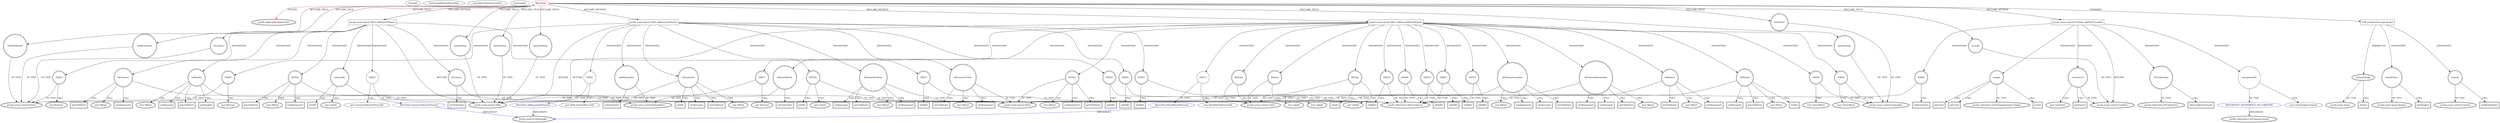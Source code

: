 digraph {
baseInfo[graphId=4857,category="extension_graph",isAnonymous=false,possibleRelation=true]
frameworkRelatedTypesInfo[0="javafx.application.Application"]
possibleCollaborationsInfo[0="4857~CLIENT_METHOD_DECLARATION-INSTANTIATION-~javafx.application.Application ~javafx.event.EventHandler ~false~false",1="4857~CLIENT_METHOD_DECLARATION-INSTANTIATION-~javafx.application.Application ~javafx.collections.ListChangeListener ~false~true"]
locationInfo[projectName="yamin-elmakis-IronDome2",filePath="/yamin-elmakis-IronDome2/IronDome2-master/IronDome2Client/src/WarClient.java",contextSignature="WarClient",graphId="4857"]
0[label="WarClient",vertexType="ROOT_CLIENT_CLASS_DECLARATION",isFrameworkType=false,color=red]
1[label="javafx.application.Application",vertexType="FRAMEWORK_CLASS_TYPE",isFrameworkType=true,peripheries=2]
2[label="bAddLauncher",vertexType="FIELD_DECLARATION",isFrameworkType=true,peripheries=2,shape=circle]
3[label="javafx.scene.control.Button",vertexType="FRAMEWORK_CLASS_TYPE",isFrameworkType=true,peripheries=2]
4[label="bConnect",vertexType="FIELD_DECLARATION",isFrameworkType=true,peripheries=2,shape=circle]
6[label="bShootMissile",vertexType="FIELD_DECLARATION",isFrameworkType=true,peripheries=2,shape=circle]
8[label="console",vertexType="FIELD_DECLARATION",isFrameworkType=true,peripheries=2,shape=circle]
9[label="javafx.scene.control.ListView",vertexType="FRAMEWORK_CLASS_TYPE",isFrameworkType=true,peripheries=2]
10[label="destinations",vertexType="FIELD_DECLARATION",isFrameworkType=true,peripheries=2,shape=circle]
11[label="javafx.scene.control.ChoiceBox",vertexType="FRAMEWORK_CLASS_TYPE",isFrameworkType=true,peripheries=2]
12[label="headerPane",vertexType="FIELD_DECLARATION",isFrameworkType=true,peripheries=2,shape=circle]
13[label="javafx.scene.layout.VBox",vertexType="FRAMEWORK_CLASS_TYPE",isFrameworkType=true,peripheries=2]
14[label="launcherPane",vertexType="FIELD_DECLARATION",isFrameworkType=true,peripheries=2,shape=circle]
16[label="launchers",vertexType="FIELD_DECLARATION",isFrameworkType=true,peripheries=2,shape=circle]
18[label="missilePane",vertexType="FIELD_DECLARATION",isFrameworkType=true,peripheries=2,shape=circle]
20[label="void start(javafx.stage.Stage)",vertexType="OVERRIDING_METHOD_DECLARATION",isFrameworkType=false,shape=box]
21[label="primaryStage",vertexType="PARAMETER_DECLARATION",isFrameworkType=true,peripheries=2]
22[label="javafx.stage.Stage",vertexType="FRAMEWORK_CLASS_TYPE",isFrameworkType=true,peripheries=2]
24[label="show()",vertexType="INSIDE_CALL",isFrameworkType=true,peripheries=2,shape=box]
25[label="headerPane",vertexType="VARIABLE_EXPRESION",isFrameworkType=true,peripheries=2,shape=circle]
27[label="javafx.scene.layout.Region",vertexType="FRAMEWORK_CLASS_TYPE",isFrameworkType=true,peripheries=2]
26[label="getHeight()",vertexType="INSIDE_CALL",isFrameworkType=true,peripheries=2,shape=box]
28[label="console",vertexType="VARIABLE_EXPRESION",isFrameworkType=true,peripheries=2,shape=circle]
30[label="javafx.scene.control.Control",vertexType="FRAMEWORK_CLASS_TYPE",isFrameworkType=true,peripheries=2]
29[label="setMaxHeight()",vertexType="INSIDE_CALL",isFrameworkType=true,peripheries=2,shape=box]
59[label="javafx.scene.layout.VBox addHaederPane()",vertexType="CLIENT_METHOD_DECLARATION",isFrameworkType=false,shape=box]
62[label="mainLable",vertexType="VARIABLE_EXPRESION",isFrameworkType=true,peripheries=2,shape=circle]
63[label="javafx.scene.control.Label",vertexType="FRAMEWORK_CLASS_TYPE",isFrameworkType=true,peripheries=2]
61[label="new Label()",vertexType="CONSTRUCTOR_CALL",isFrameworkType=true,peripheries=2]
65[label="setId()",vertexType="INSIDE_CALL",isFrameworkType=true,peripheries=2,shape=box]
67[label="hbTitle",vertexType="VARIABLE_EXPRESION",isFrameworkType=true,peripheries=2,shape=circle]
68[label="javafx.scene.layout.HBox",vertexType="FRAMEWORK_CLASS_TYPE",isFrameworkType=true,peripheries=2]
66[label="new HBox()",vertexType="CONSTRUCTOR_CALL",isFrameworkType=true,peripheries=2]
70[label="setAlignment()",vertexType="INSIDE_CALL",isFrameworkType=true,peripheries=2,shape=box]
72[label="getChildren()",vertexType="INSIDE_CALL",isFrameworkType=true,peripheries=2,shape=box]
74[label="VAR19",vertexType="VARIABLE_EXPRESION",isFrameworkType=true,peripheries=2,shape=circle]
73[label="new Button()",vertexType="CONSTRUCTOR_CALL",isFrameworkType=true,peripheries=2]
76[label="bConnect",vertexType="VARIABLE_EXPRESION",isFrameworkType=true,peripheries=2,shape=circle]
78[label="javafx.scene.control.ButtonBase",vertexType="FRAMEWORK_CLASS_TYPE",isFrameworkType=true,peripheries=2]
77[label="setOnAction()",vertexType="INSIDE_CALL",isFrameworkType=true,peripheries=2,shape=box]
80[label="VAR21",vertexType="VARIABLE_EXPRESION",isFrameworkType=false,shape=circle]
81[label="WarClient.ConnectToServerPressed",vertexType="REFERENCE_CLIENT_CLASS_DECLARATION",isFrameworkType=false,color=blue]
82[label="javafx.event.EventHandler",vertexType="FRAMEWORK_INTERFACE_TYPE",isFrameworkType=true,peripheries=2]
79[label="new ConnectToServerPressed()",vertexType="CONSTRUCTOR_CALL",isFrameworkType=false]
84[label="hbConnect",vertexType="VARIABLE_EXPRESION",isFrameworkType=true,peripheries=2,shape=circle]
83[label="new HBox()",vertexType="CONSTRUCTOR_CALL",isFrameworkType=true,peripheries=2]
87[label="setAlignment()",vertexType="INSIDE_CALL",isFrameworkType=true,peripheries=2,shape=box]
89[label="getChildren()",vertexType="INSIDE_CALL",isFrameworkType=true,peripheries=2,shape=box]
91[label="vbHeader",vertexType="VARIABLE_EXPRESION",isFrameworkType=true,peripheries=2,shape=circle]
90[label="new VBox()",vertexType="CONSTRUCTOR_CALL",isFrameworkType=true,peripheries=2]
94[label="setSpacing()",vertexType="INSIDE_CALL",isFrameworkType=true,peripheries=2,shape=box]
95[label="VAR27",vertexType="VARIABLE_EXPRESION",isFrameworkType=true,peripheries=2,shape=circle]
97[label="javafx.collections.ObservableList",vertexType="FRAMEWORK_INTERFACE_TYPE",isFrameworkType=true,peripheries=2]
96[label="addAll()",vertexType="INSIDE_CALL",isFrameworkType=true,peripheries=2,shape=box]
99[label="getChildren()",vertexType="INSIDE_CALL",isFrameworkType=true,peripheries=2,shape=box]
101[label="getHeight()",vertexType="INSIDE_CALL",isFrameworkType=true,peripheries=2,shape=box]
102[label="javafx.scene.layout.VBox addLauncherPane()",vertexType="CLIENT_METHOD_DECLARATION",isFrameworkType=false,shape=box]
105[label="hbLauncherTitle",vertexType="VARIABLE_EXPRESION",isFrameworkType=true,peripheries=2,shape=circle]
104[label="new HBox()",vertexType="CONSTRUCTOR_CALL",isFrameworkType=true,peripheries=2]
108[label="setAlignment()",vertexType="INSIDE_CALL",isFrameworkType=true,peripheries=2,shape=box]
110[label="lblTitle",vertexType="VARIABLE_EXPRESION",isFrameworkType=true,peripheries=2,shape=circle]
109[label="new Label()",vertexType="CONSTRUCTOR_CALL",isFrameworkType=true,peripheries=2]
113[label="setId()",vertexType="INSIDE_CALL",isFrameworkType=true,peripheries=2,shape=box]
114[label="VAR34",vertexType="VARIABLE_EXPRESION",isFrameworkType=true,peripheries=2,shape=circle]
115[label="addAll()",vertexType="INSIDE_CALL",isFrameworkType=true,peripheries=2,shape=box]
118[label="getChildren()",vertexType="INSIDE_CALL",isFrameworkType=true,peripheries=2,shape=box]
120[label="hbLauncherState",vertexType="VARIABLE_EXPRESION",isFrameworkType=true,peripheries=2,shape=circle]
119[label="new HBox()",vertexType="CONSTRUCTOR_CALL",isFrameworkType=true,peripheries=2]
123[label="setAlignment()",vertexType="INSIDE_CALL",isFrameworkType=true,peripheries=2,shape=box]
125[label="setSpacing()",vertexType="INSIDE_CALL",isFrameworkType=true,peripheries=2,shape=box]
127[label="VAR39",vertexType="VARIABLE_EXPRESION",isFrameworkType=true,peripheries=2,shape=circle]
126[label="new Button()",vertexType="CONSTRUCTOR_CALL",isFrameworkType=true,peripheries=2]
129[label="bAddLauncher",vertexType="VARIABLE_EXPRESION",isFrameworkType=true,peripheries=2,shape=circle]
130[label="setOnAction()",vertexType="INSIDE_CALL",isFrameworkType=true,peripheries=2,shape=box]
133[label="VAR41",vertexType="VARIABLE_EXPRESION",isFrameworkType=false,shape=circle]
134[label="WarClient.AddLauncherPressed",vertexType="REFERENCE_CLIENT_CLASS_DECLARATION",isFrameworkType=false,color=blue]
132[label="new AddLauncherPressed()",vertexType="CONSTRUCTOR_CALL",isFrameworkType=false]
136[label="VAR42",vertexType="VARIABLE_EXPRESION",isFrameworkType=true,peripheries=2,shape=circle]
137[label="addAll()",vertexType="INSIDE_CALL",isFrameworkType=true,peripheries=2,shape=box]
140[label="getChildren()",vertexType="INSIDE_CALL",isFrameworkType=true,peripheries=2,shape=box]
142[label="vbLauncher",vertexType="VARIABLE_EXPRESION",isFrameworkType=true,peripheries=2,shape=circle]
141[label="new VBox()",vertexType="CONSTRUCTOR_CALL",isFrameworkType=true,peripheries=2]
145[label="setId()",vertexType="INSIDE_CALL",isFrameworkType=true,peripheries=2,shape=box]
147[label="setSpacing()",vertexType="INSIDE_CALL",isFrameworkType=true,peripheries=2,shape=box]
148[label="VAR47",vertexType="VARIABLE_EXPRESION",isFrameworkType=true,peripheries=2,shape=circle]
149[label="addAll()",vertexType="INSIDE_CALL",isFrameworkType=true,peripheries=2,shape=box]
152[label="getChildren()",vertexType="INSIDE_CALL",isFrameworkType=true,peripheries=2,shape=box]
153[label="javafx.scene.layout.VBox addLaunchMissilePane()",vertexType="CLIENT_METHOD_DECLARATION",isFrameworkType=false,shape=box]
156[label="hbTitle",vertexType="VARIABLE_EXPRESION",isFrameworkType=true,peripheries=2,shape=circle]
155[label="new HBox()",vertexType="CONSTRUCTOR_CALL",isFrameworkType=true,peripheries=2]
159[label="setAlignment()",vertexType="INSIDE_CALL",isFrameworkType=true,peripheries=2,shape=box]
161[label="lblTitle",vertexType="VARIABLE_EXPRESION",isFrameworkType=true,peripheries=2,shape=circle]
160[label="new Label()",vertexType="CONSTRUCTOR_CALL",isFrameworkType=true,peripheries=2]
164[label="setId()",vertexType="INSIDE_CALL",isFrameworkType=true,peripheries=2,shape=box]
165[label="VAR53",vertexType="VARIABLE_EXPRESION",isFrameworkType=true,peripheries=2,shape=circle]
166[label="addAll()",vertexType="INSIDE_CALL",isFrameworkType=true,peripheries=2,shape=box]
169[label="getChildren()",vertexType="INSIDE_CALL",isFrameworkType=true,peripheries=2,shape=box]
171[label="hbChooseLauncher",vertexType="VARIABLE_EXPRESION",isFrameworkType=true,peripheries=2,shape=circle]
170[label="new HBox()",vertexType="CONSTRUCTOR_CALL",isFrameworkType=true,peripheries=2]
174[label="setAlignment()",vertexType="INSIDE_CALL",isFrameworkType=true,peripheries=2,shape=box]
176[label="setSpacing()",vertexType="INSIDE_CALL",isFrameworkType=true,peripheries=2,shape=box]
178[label="lblState",vertexType="VARIABLE_EXPRESION",isFrameworkType=true,peripheries=2,shape=circle]
177[label="new Label()",vertexType="CONSTRUCTOR_CALL",isFrameworkType=true,peripheries=2]
181[label="VAR59",vertexType="VARIABLE_EXPRESION",isFrameworkType=true,peripheries=2,shape=circle]
180[label="new ChoiceBox()",vertexType="CONSTRUCTOR_CALL",isFrameworkType=true,peripheries=2]
183[label="VAR60",vertexType="VARIABLE_EXPRESION",isFrameworkType=true,peripheries=2,shape=circle]
184[label="addAll()",vertexType="INSIDE_CALL",isFrameworkType=true,peripheries=2,shape=box]
187[label="getChildren()",vertexType="INSIDE_CALL",isFrameworkType=true,peripheries=2,shape=box]
189[label="hbChooseDestination",vertexType="VARIABLE_EXPRESION",isFrameworkType=true,peripheries=2,shape=circle]
188[label="new HBox()",vertexType="CONSTRUCTOR_CALL",isFrameworkType=true,peripheries=2]
192[label="setAlignment()",vertexType="INSIDE_CALL",isFrameworkType=true,peripheries=2,shape=box]
194[label="setSpacing()",vertexType="INSIDE_CALL",isFrameworkType=true,peripheries=2,shape=box]
196[label="lblDest",vertexType="VARIABLE_EXPRESION",isFrameworkType=true,peripheries=2,shape=circle]
195[label="new Label()",vertexType="CONSTRUCTOR_CALL",isFrameworkType=true,peripheries=2]
199[label="VAR66",vertexType="VARIABLE_EXPRESION",isFrameworkType=true,peripheries=2,shape=circle]
198[label="new ChoiceBox()",vertexType="CONSTRUCTOR_CALL",isFrameworkType=true,peripheries=2]
201[label="VAR67",vertexType="VARIABLE_EXPRESION",isFrameworkType=true,peripheries=2,shape=circle]
202[label="addAll()",vertexType="INSIDE_CALL",isFrameworkType=true,peripheries=2,shape=box]
205[label="getChildren()",vertexType="INSIDE_CALL",isFrameworkType=true,peripheries=2,shape=box]
207[label="hbButton",vertexType="VARIABLE_EXPRESION",isFrameworkType=true,peripheries=2,shape=circle]
206[label="new HBox()",vertexType="CONSTRUCTOR_CALL",isFrameworkType=true,peripheries=2]
210[label="setAlignment()",vertexType="INSIDE_CALL",isFrameworkType=true,peripheries=2,shape=box]
212[label="VAR71",vertexType="VARIABLE_EXPRESION",isFrameworkType=true,peripheries=2,shape=circle]
211[label="new Button()",vertexType="CONSTRUCTOR_CALL",isFrameworkType=true,peripheries=2]
214[label="bShootMissile",vertexType="VARIABLE_EXPRESION",isFrameworkType=true,peripheries=2,shape=circle]
215[label="setOnAction()",vertexType="INSIDE_CALL",isFrameworkType=true,peripheries=2,shape=box]
218[label="VAR73",vertexType="VARIABLE_EXPRESION",isFrameworkType=false,shape=circle]
219[label="WarClient.ShootMissilePressed",vertexType="REFERENCE_CLIENT_CLASS_DECLARATION",isFrameworkType=false,color=blue]
217[label="new ShootMissilePressed()",vertexType="CONSTRUCTOR_CALL",isFrameworkType=false]
221[label="VAR74",vertexType="VARIABLE_EXPRESION",isFrameworkType=true,peripheries=2,shape=circle]
222[label="addAll()",vertexType="INSIDE_CALL",isFrameworkType=true,peripheries=2,shape=box]
225[label="getChildren()",vertexType="INSIDE_CALL",isFrameworkType=true,peripheries=2,shape=box]
227[label="vbMissile",vertexType="VARIABLE_EXPRESION",isFrameworkType=true,peripheries=2,shape=circle]
226[label="new VBox()",vertexType="CONSTRUCTOR_CALL",isFrameworkType=true,peripheries=2]
230[label="setId()",vertexType="INSIDE_CALL",isFrameworkType=true,peripheries=2,shape=box]
232[label="setSpacing()",vertexType="INSIDE_CALL",isFrameworkType=true,peripheries=2,shape=box]
233[label="VAR79",vertexType="VARIABLE_EXPRESION",isFrameworkType=true,peripheries=2,shape=circle]
234[label="addAll()",vertexType="INSIDE_CALL",isFrameworkType=true,peripheries=2,shape=box]
237[label="getChildren()",vertexType="INSIDE_CALL",isFrameworkType=true,peripheries=2,shape=box]
238[label="javafx.scene.control.ListView addTextConsole()",vertexType="CLIENT_METHOD_DECLARATION",isFrameworkType=false,shape=box]
241[label="consoleList",vertexType="VARIABLE_EXPRESION",isFrameworkType=true,peripheries=2,shape=circle]
240[label="new ListView()",vertexType="CONSTRUCTOR_CALL",isFrameworkType=true,peripheries=2]
243[label="FXCollections",vertexType="VARIABLE_EXPRESION",isFrameworkType=true,peripheries=2,shape=circle]
245[label="javafx.collections.FXCollections",vertexType="FRAMEWORK_CLASS_TYPE",isFrameworkType=true,peripheries=2]
244[label="observableArrayList()",vertexType="INSIDE_CALL",isFrameworkType=true,peripheries=2,shape=box]
246[label="VAR83",vertexType="VARIABLE_EXPRESION",isFrameworkType=true,peripheries=2,shape=circle]
247[label="addListener()",vertexType="INSIDE_CALL",isFrameworkType=true,peripheries=2,shape=box]
250[label="getItems()",vertexType="INSIDE_CALL",isFrameworkType=true,peripheries=2,shape=box]
252[label="anonymous85",vertexType="VARIABLE_EXPRESION",isFrameworkType=false,shape=circle]
253[label="REFERENCE_ANONYMOUS_DECLARATION",vertexType="REFERENCE_ANONYMOUS_DECLARATION",isFrameworkType=false,color=blue]
254[label="javafx.collections.ListChangeListener",vertexType="FRAMEWORK_INTERFACE_TYPE",isFrameworkType=true,peripheries=2]
251[label="new ListChangeListener()",vertexType="CONSTRUCTOR_CALL",isFrameworkType=false]
255[label="change",vertexType="VARIABLE_EXPRESION",isFrameworkType=true,peripheries=2,shape=circle]
257[label="javafx.collections.ListChangeListener.Change",vertexType="FRAMEWORK_CLASS_TYPE",isFrameworkType=true,peripheries=2]
256[label="next()",vertexType="INSIDE_CALL",isFrameworkType=true,peripheries=2,shape=box]
259[label="getList()",vertexType="INSIDE_CALL",isFrameworkType=true,peripheries=2,shape=box]
261[label="getList()",vertexType="INSIDE_CALL",isFrameworkType=true,peripheries=2,shape=box]
0->1[label="EXTEND",color=red]
0->2[label="DECLARE_FIELD"]
2->3[label="OF_TYPE"]
0->4[label="DECLARE_FIELD"]
4->3[label="OF_TYPE"]
0->6[label="DECLARE_FIELD"]
6->3[label="OF_TYPE"]
0->8[label="DECLARE_FIELD"]
8->9[label="OF_TYPE"]
0->10[label="DECLARE_FIELD"]
10->11[label="OF_TYPE"]
0->12[label="DECLARE_FIELD"]
12->13[label="OF_TYPE"]
0->14[label="DECLARE_FIELD"]
14->13[label="OF_TYPE"]
0->16[label="DECLARE_FIELD"]
16->11[label="OF_TYPE"]
0->18[label="DECLARE_FIELD"]
18->13[label="OF_TYPE"]
0->20[label="OVERRIDE"]
21->22[label="OF_TYPE"]
20->21[label="PARAMETER"]
21->24[label="CALL"]
20->25[label="INSTANTIATE"]
25->27[label="OF_TYPE"]
25->26[label="CALL"]
20->28[label="INSTANTIATE"]
28->30[label="OF_TYPE"]
28->29[label="CALL"]
0->59[label="DECLARE_METHOD"]
59->13[label="RETURN"]
59->62[label="INSTANTIATE"]
62->63[label="OF_TYPE"]
62->61[label="CALL"]
62->65[label="CALL"]
59->67[label="INSTANTIATE"]
67->68[label="OF_TYPE"]
67->66[label="CALL"]
67->70[label="CALL"]
67->72[label="CALL"]
59->74[label="INSTANTIATE"]
74->3[label="OF_TYPE"]
74->73[label="CALL"]
59->76[label="INSTANTIATE"]
76->78[label="OF_TYPE"]
76->77[label="CALL"]
59->80[label="INSTANTIATE"]
81->82[label="IMPLEMENT",color=blue]
80->81[label="OF_TYPE"]
80->79[label="CALL"]
59->84[label="INSTANTIATE"]
84->68[label="OF_TYPE"]
84->83[label="CALL"]
84->87[label="CALL"]
84->89[label="CALL"]
59->91[label="INSTANTIATE"]
91->13[label="OF_TYPE"]
91->90[label="CALL"]
91->94[label="CALL"]
59->95[label="INSTANTIATE"]
95->97[label="OF_TYPE"]
95->96[label="CALL"]
91->99[label="CALL"]
91->101[label="CALL"]
0->102[label="DECLARE_METHOD"]
102->13[label="RETURN"]
102->105[label="INSTANTIATE"]
105->68[label="OF_TYPE"]
105->104[label="CALL"]
105->108[label="CALL"]
102->110[label="INSTANTIATE"]
110->63[label="OF_TYPE"]
110->109[label="CALL"]
110->113[label="CALL"]
102->114[label="INSTANTIATE"]
114->97[label="OF_TYPE"]
114->115[label="CALL"]
105->118[label="CALL"]
102->120[label="INSTANTIATE"]
120->68[label="OF_TYPE"]
120->119[label="CALL"]
120->123[label="CALL"]
120->125[label="CALL"]
102->127[label="INSTANTIATE"]
127->3[label="OF_TYPE"]
127->126[label="CALL"]
102->129[label="INSTANTIATE"]
129->78[label="OF_TYPE"]
129->130[label="CALL"]
102->133[label="INSTANTIATE"]
134->82[label="IMPLEMENT",color=blue]
133->134[label="OF_TYPE"]
133->132[label="CALL"]
102->136[label="INSTANTIATE"]
136->97[label="OF_TYPE"]
136->137[label="CALL"]
120->140[label="CALL"]
102->142[label="INSTANTIATE"]
142->13[label="OF_TYPE"]
142->141[label="CALL"]
142->145[label="CALL"]
142->147[label="CALL"]
102->148[label="INSTANTIATE"]
148->97[label="OF_TYPE"]
148->149[label="CALL"]
142->152[label="CALL"]
0->153[label="DECLARE_METHOD"]
153->13[label="RETURN"]
153->156[label="INSTANTIATE"]
156->68[label="OF_TYPE"]
156->155[label="CALL"]
156->159[label="CALL"]
153->161[label="INSTANTIATE"]
161->63[label="OF_TYPE"]
161->160[label="CALL"]
161->164[label="CALL"]
153->165[label="INSTANTIATE"]
165->97[label="OF_TYPE"]
165->166[label="CALL"]
156->169[label="CALL"]
153->171[label="INSTANTIATE"]
171->68[label="OF_TYPE"]
171->170[label="CALL"]
171->174[label="CALL"]
171->176[label="CALL"]
153->178[label="INSTANTIATE"]
178->63[label="OF_TYPE"]
178->177[label="CALL"]
153->181[label="INSTANTIATE"]
181->11[label="OF_TYPE"]
181->180[label="CALL"]
153->183[label="INSTANTIATE"]
183->97[label="OF_TYPE"]
183->184[label="CALL"]
171->187[label="CALL"]
153->189[label="INSTANTIATE"]
189->68[label="OF_TYPE"]
189->188[label="CALL"]
189->192[label="CALL"]
189->194[label="CALL"]
153->196[label="INSTANTIATE"]
196->63[label="OF_TYPE"]
196->195[label="CALL"]
153->199[label="INSTANTIATE"]
199->11[label="OF_TYPE"]
199->198[label="CALL"]
153->201[label="INSTANTIATE"]
201->97[label="OF_TYPE"]
201->202[label="CALL"]
189->205[label="CALL"]
153->207[label="INSTANTIATE"]
207->68[label="OF_TYPE"]
207->206[label="CALL"]
207->210[label="CALL"]
153->212[label="INSTANTIATE"]
212->3[label="OF_TYPE"]
212->211[label="CALL"]
153->214[label="INSTANTIATE"]
214->78[label="OF_TYPE"]
214->215[label="CALL"]
153->218[label="INSTANTIATE"]
219->82[label="IMPLEMENT",color=blue]
218->219[label="OF_TYPE"]
218->217[label="CALL"]
153->221[label="INSTANTIATE"]
221->97[label="OF_TYPE"]
221->222[label="CALL"]
207->225[label="CALL"]
153->227[label="INSTANTIATE"]
227->13[label="OF_TYPE"]
227->226[label="CALL"]
227->230[label="CALL"]
227->232[label="CALL"]
153->233[label="INSTANTIATE"]
233->97[label="OF_TYPE"]
233->234[label="CALL"]
227->237[label="CALL"]
0->238[label="DECLARE_METHOD"]
238->9[label="RETURN"]
238->241[label="INSTANTIATE"]
241->9[label="OF_TYPE"]
241->240[label="CALL"]
238->243[label="INSTANTIATE"]
243->245[label="OF_TYPE"]
243->244[label="CALL"]
238->246[label="INSTANTIATE"]
246->97[label="OF_TYPE"]
246->247[label="CALL"]
241->250[label="CALL"]
238->252[label="INSTANTIATE"]
253->254[label="IMPLEMENT",color=blue]
252->253[label="OF_TYPE"]
252->251[label="CALL"]
238->255[label="INSTANTIATE"]
255->257[label="OF_TYPE"]
255->256[label="CALL"]
255->259[label="CALL"]
255->261[label="CALL"]
}
